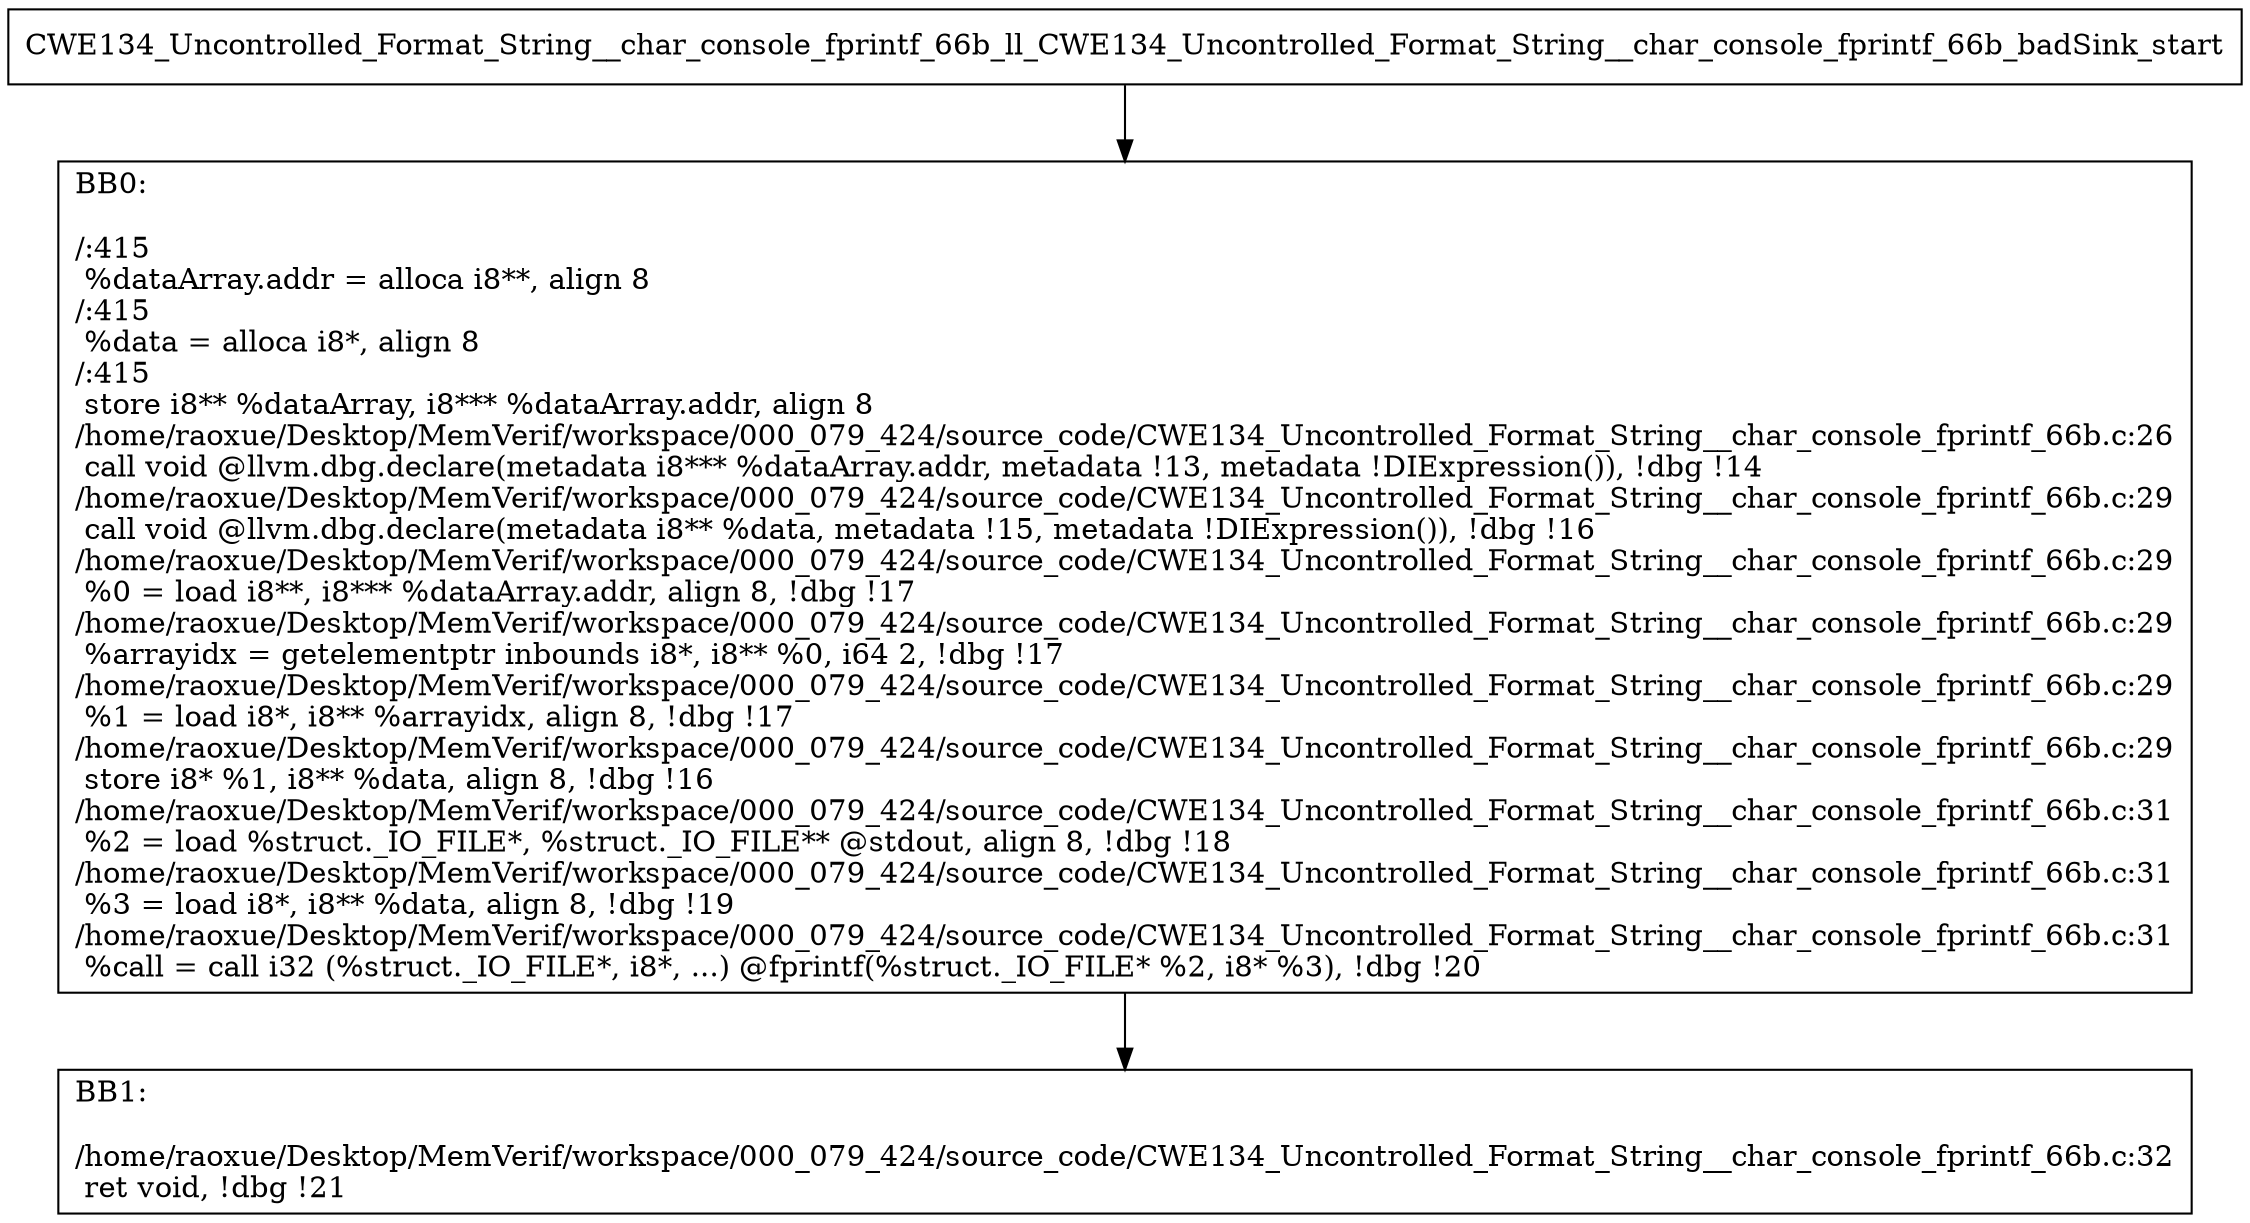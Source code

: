 digraph "CFG for'CWE134_Uncontrolled_Format_String__char_console_fprintf_66b_ll_CWE134_Uncontrolled_Format_String__char_console_fprintf_66b_badSink' function" {
	BBCWE134_Uncontrolled_Format_String__char_console_fprintf_66b_ll_CWE134_Uncontrolled_Format_String__char_console_fprintf_66b_badSink_start[shape=record,label="{CWE134_Uncontrolled_Format_String__char_console_fprintf_66b_ll_CWE134_Uncontrolled_Format_String__char_console_fprintf_66b_badSink_start}"];
	BBCWE134_Uncontrolled_Format_String__char_console_fprintf_66b_ll_CWE134_Uncontrolled_Format_String__char_console_fprintf_66b_badSink_start-> CWE134_Uncontrolled_Format_String__char_console_fprintf_66b_ll_CWE134_Uncontrolled_Format_String__char_console_fprintf_66b_badSinkBB0;
	CWE134_Uncontrolled_Format_String__char_console_fprintf_66b_ll_CWE134_Uncontrolled_Format_String__char_console_fprintf_66b_badSinkBB0 [shape=record, label="{BB0:\l\l/:415\l
  %dataArray.addr = alloca i8**, align 8\l
/:415\l
  %data = alloca i8*, align 8\l
/:415\l
  store i8** %dataArray, i8*** %dataArray.addr, align 8\l
/home/raoxue/Desktop/MemVerif/workspace/000_079_424/source_code/CWE134_Uncontrolled_Format_String__char_console_fprintf_66b.c:26\l
  call void @llvm.dbg.declare(metadata i8*** %dataArray.addr, metadata !13, metadata !DIExpression()), !dbg !14\l
/home/raoxue/Desktop/MemVerif/workspace/000_079_424/source_code/CWE134_Uncontrolled_Format_String__char_console_fprintf_66b.c:29\l
  call void @llvm.dbg.declare(metadata i8** %data, metadata !15, metadata !DIExpression()), !dbg !16\l
/home/raoxue/Desktop/MemVerif/workspace/000_079_424/source_code/CWE134_Uncontrolled_Format_String__char_console_fprintf_66b.c:29\l
  %0 = load i8**, i8*** %dataArray.addr, align 8, !dbg !17\l
/home/raoxue/Desktop/MemVerif/workspace/000_079_424/source_code/CWE134_Uncontrolled_Format_String__char_console_fprintf_66b.c:29\l
  %arrayidx = getelementptr inbounds i8*, i8** %0, i64 2, !dbg !17\l
/home/raoxue/Desktop/MemVerif/workspace/000_079_424/source_code/CWE134_Uncontrolled_Format_String__char_console_fprintf_66b.c:29\l
  %1 = load i8*, i8** %arrayidx, align 8, !dbg !17\l
/home/raoxue/Desktop/MemVerif/workspace/000_079_424/source_code/CWE134_Uncontrolled_Format_String__char_console_fprintf_66b.c:29\l
  store i8* %1, i8** %data, align 8, !dbg !16\l
/home/raoxue/Desktop/MemVerif/workspace/000_079_424/source_code/CWE134_Uncontrolled_Format_String__char_console_fprintf_66b.c:31\l
  %2 = load %struct._IO_FILE*, %struct._IO_FILE** @stdout, align 8, !dbg !18\l
/home/raoxue/Desktop/MemVerif/workspace/000_079_424/source_code/CWE134_Uncontrolled_Format_String__char_console_fprintf_66b.c:31\l
  %3 = load i8*, i8** %data, align 8, !dbg !19\l
/home/raoxue/Desktop/MemVerif/workspace/000_079_424/source_code/CWE134_Uncontrolled_Format_String__char_console_fprintf_66b.c:31\l
  %call = call i32 (%struct._IO_FILE*, i8*, ...) @fprintf(%struct._IO_FILE* %2, i8* %3), !dbg !20\l
}"];
	CWE134_Uncontrolled_Format_String__char_console_fprintf_66b_ll_CWE134_Uncontrolled_Format_String__char_console_fprintf_66b_badSinkBB0-> CWE134_Uncontrolled_Format_String__char_console_fprintf_66b_ll_CWE134_Uncontrolled_Format_String__char_console_fprintf_66b_badSinkBB1;
	CWE134_Uncontrolled_Format_String__char_console_fprintf_66b_ll_CWE134_Uncontrolled_Format_String__char_console_fprintf_66b_badSinkBB1 [shape=record, label="{BB1:\l\l/home/raoxue/Desktop/MemVerif/workspace/000_079_424/source_code/CWE134_Uncontrolled_Format_String__char_console_fprintf_66b.c:32\l
  ret void, !dbg !21\l
}"];
}
